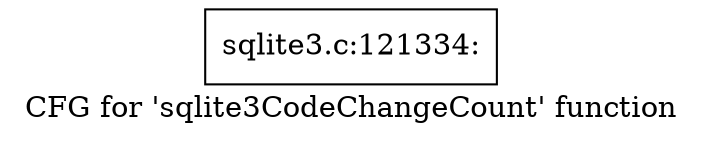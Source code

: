 digraph "CFG for 'sqlite3CodeChangeCount' function" {
	label="CFG for 'sqlite3CodeChangeCount' function";

	Node0x55c0f9e605d0 [shape=record,label="{sqlite3.c:121334:}"];
}

